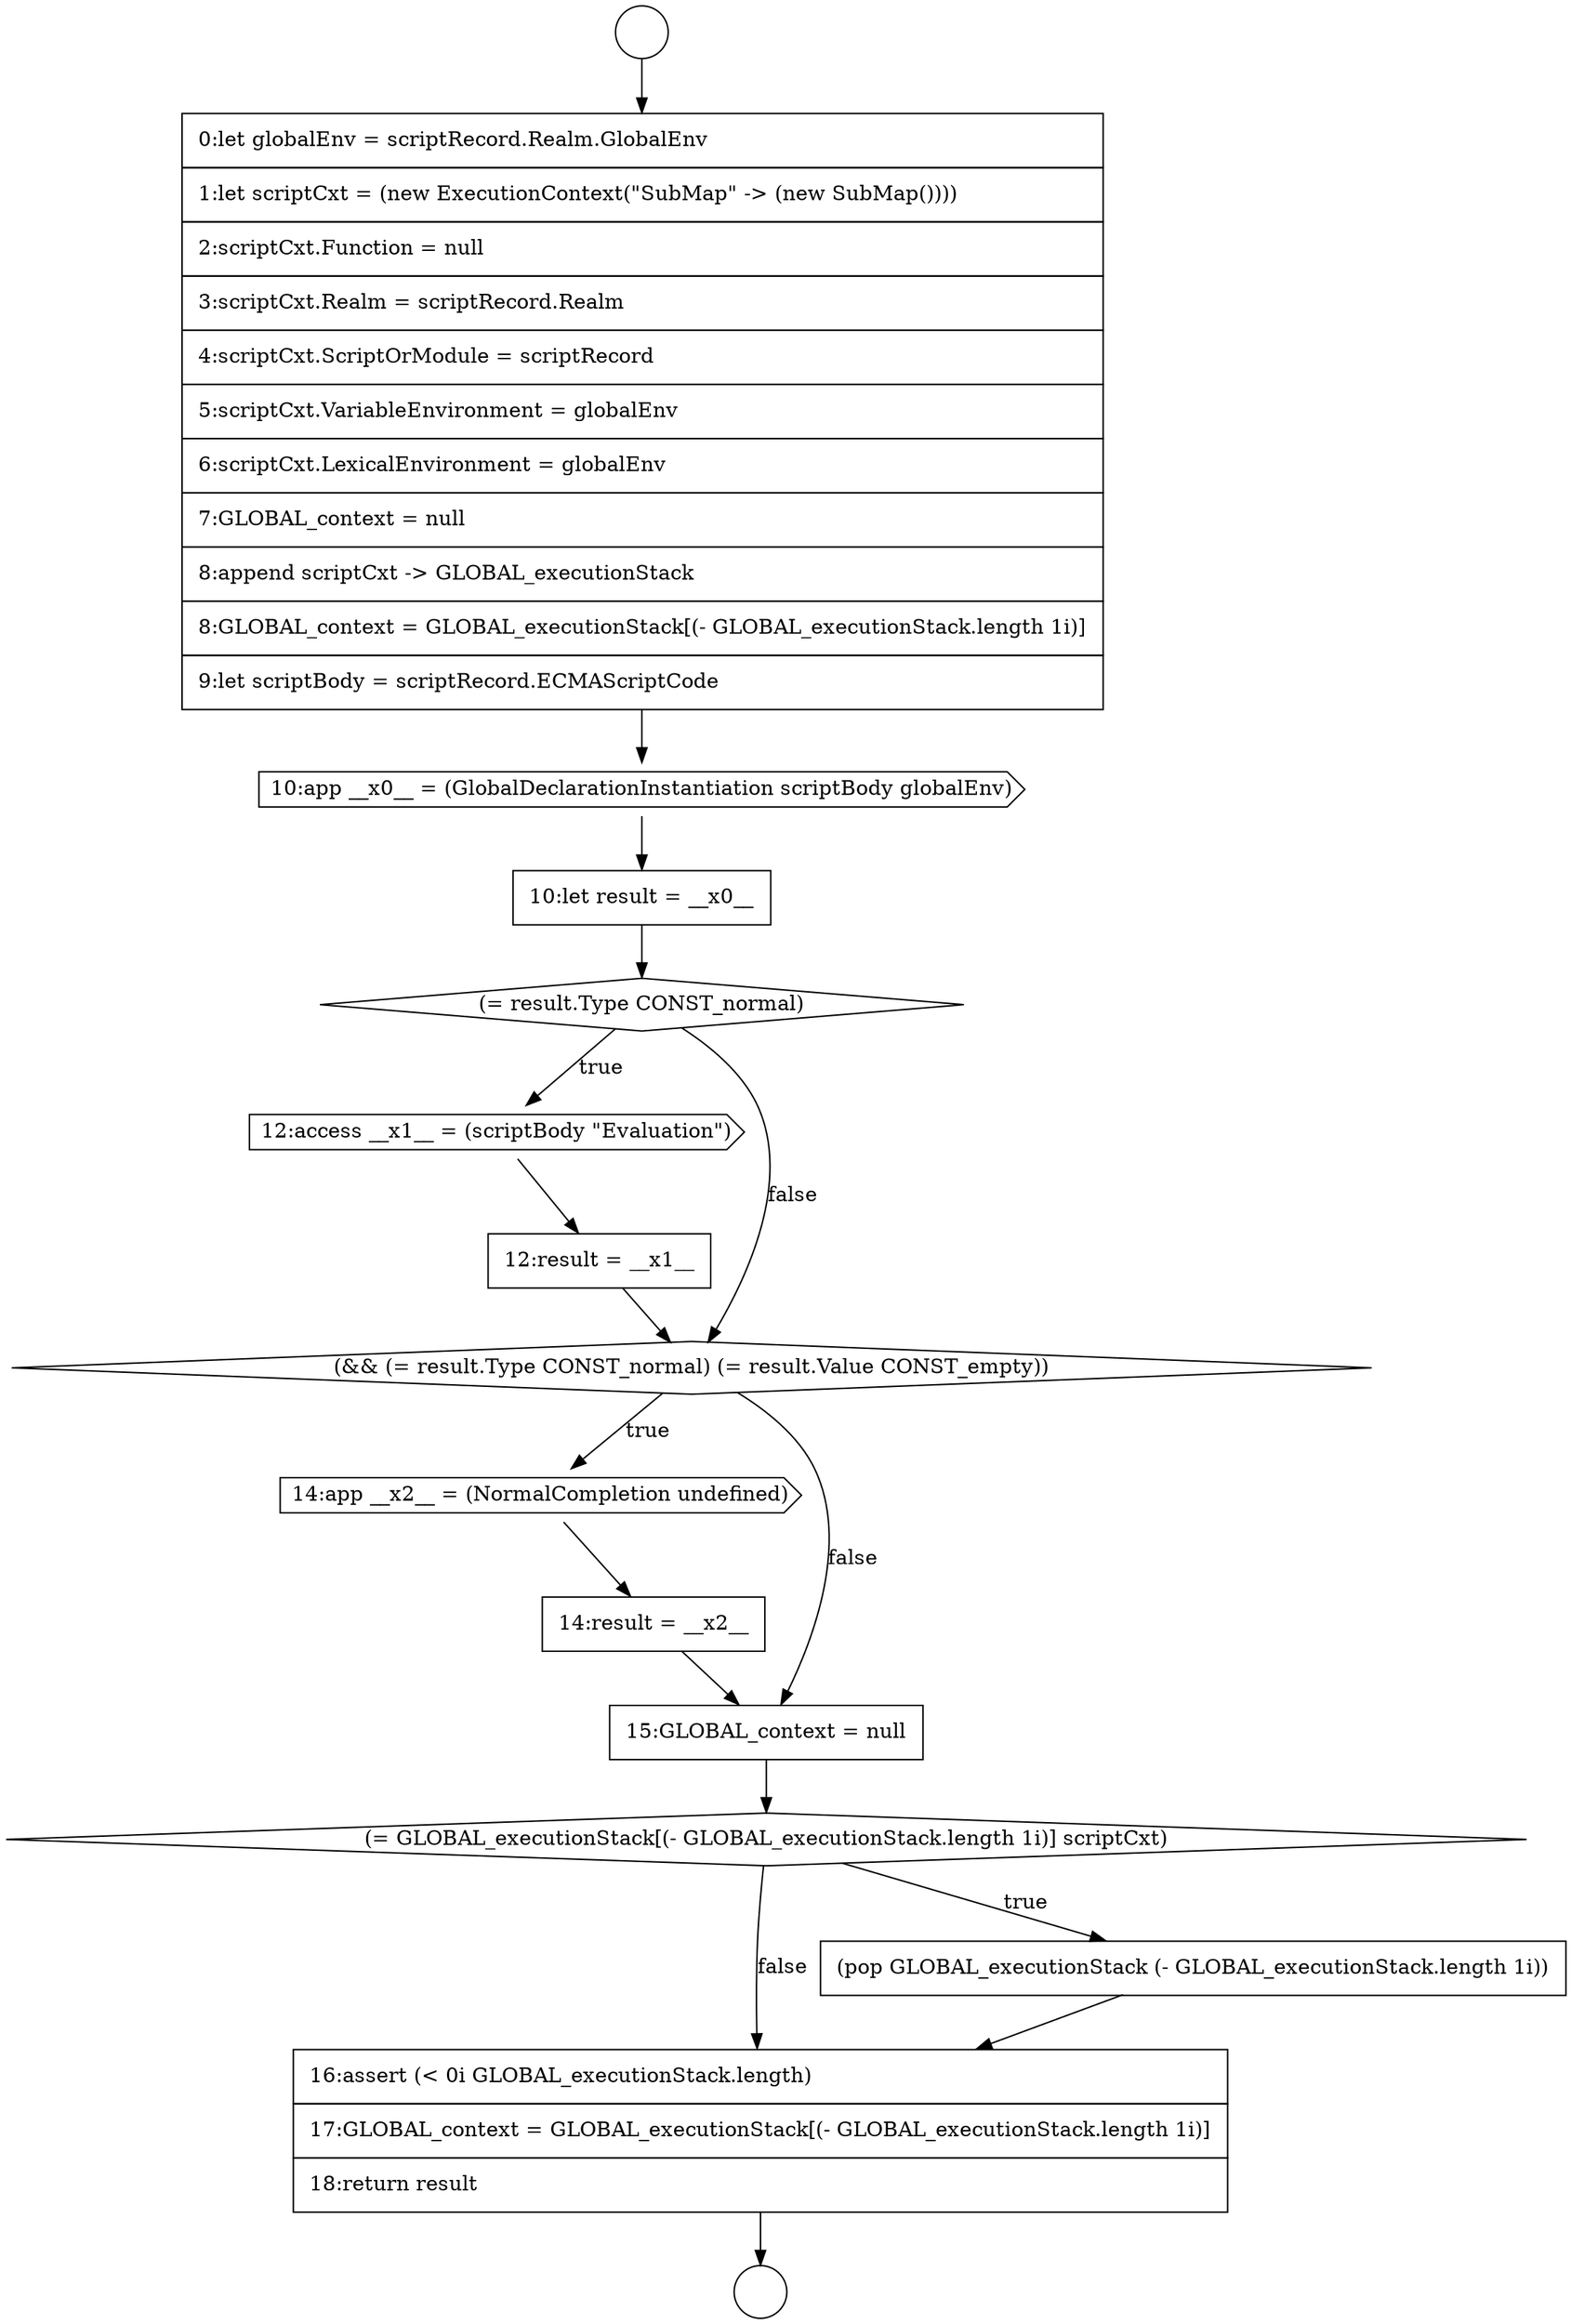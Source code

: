 digraph {
  node0 [shape=circle label=" " color="black" fillcolor="white" style=filled]
  node5 [shape=diamond, label=<<font color="black">(= result.Type CONST_normal)</font>> color="black" fillcolor="white" style=filled]
  node10 [shape=none, margin=0, label=<<font color="black">
    <table border="0" cellborder="1" cellspacing="0" cellpadding="10">
      <tr><td align="left">14:result = __x2__</td></tr>
    </table>
  </font>> color="black" fillcolor="white" style=filled]
  node14 [shape=none, margin=0, label=<<font color="black">
    <table border="0" cellborder="1" cellspacing="0" cellpadding="10">
      <tr><td align="left">16:assert (&lt; 0i GLOBAL_executionStack.length)</td></tr>
      <tr><td align="left">17:GLOBAL_context = GLOBAL_executionStack[(- GLOBAL_executionStack.length 1i)]</td></tr>
      <tr><td align="left">18:return result</td></tr>
    </table>
  </font>> color="black" fillcolor="white" style=filled]
  node1 [shape=circle label=" " color="black" fillcolor="white" style=filled]
  node6 [shape=cds, label=<<font color="black">12:access __x1__ = (scriptBody &quot;Evaluation&quot;)</font>> color="black" fillcolor="white" style=filled]
  node9 [shape=cds, label=<<font color="black">14:app __x2__ = (NormalCompletion undefined)</font>> color="black" fillcolor="white" style=filled]
  node13 [shape=none, margin=0, label=<<font color="black">
    <table border="0" cellborder="1" cellspacing="0" cellpadding="10">
      <tr><td align="left">(pop GLOBAL_executionStack (- GLOBAL_executionStack.length 1i))</td></tr>
    </table>
  </font>> color="black" fillcolor="white" style=filled]
  node2 [shape=none, margin=0, label=<<font color="black">
    <table border="0" cellborder="1" cellspacing="0" cellpadding="10">
      <tr><td align="left">0:let globalEnv = scriptRecord.Realm.GlobalEnv</td></tr>
      <tr><td align="left">1:let scriptCxt = (new ExecutionContext(&quot;SubMap&quot; -&gt; (new SubMap())))</td></tr>
      <tr><td align="left">2:scriptCxt.Function = null</td></tr>
      <tr><td align="left">3:scriptCxt.Realm = scriptRecord.Realm</td></tr>
      <tr><td align="left">4:scriptCxt.ScriptOrModule = scriptRecord</td></tr>
      <tr><td align="left">5:scriptCxt.VariableEnvironment = globalEnv</td></tr>
      <tr><td align="left">6:scriptCxt.LexicalEnvironment = globalEnv</td></tr>
      <tr><td align="left">7:GLOBAL_context = null</td></tr>
      <tr><td align="left">8:append scriptCxt -&gt; GLOBAL_executionStack</td></tr>
      <tr><td align="left">8:GLOBAL_context = GLOBAL_executionStack[(- GLOBAL_executionStack.length 1i)]</td></tr>
      <tr><td align="left">9:let scriptBody = scriptRecord.ECMAScriptCode</td></tr>
    </table>
  </font>> color="black" fillcolor="white" style=filled]
  node12 [shape=diamond, label=<<font color="black">(= GLOBAL_executionStack[(- GLOBAL_executionStack.length 1i)] scriptCxt)</font>> color="black" fillcolor="white" style=filled]
  node7 [shape=none, margin=0, label=<<font color="black">
    <table border="0" cellborder="1" cellspacing="0" cellpadding="10">
      <tr><td align="left">12:result = __x1__</td></tr>
    </table>
  </font>> color="black" fillcolor="white" style=filled]
  node3 [shape=cds, label=<<font color="black">10:app __x0__ = (GlobalDeclarationInstantiation scriptBody globalEnv)</font>> color="black" fillcolor="white" style=filled]
  node11 [shape=none, margin=0, label=<<font color="black">
    <table border="0" cellborder="1" cellspacing="0" cellpadding="10">
      <tr><td align="left">15:GLOBAL_context = null</td></tr>
    </table>
  </font>> color="black" fillcolor="white" style=filled]
  node8 [shape=diamond, label=<<font color="black">(&amp;&amp; (= result.Type CONST_normal) (= result.Value CONST_empty))</font>> color="black" fillcolor="white" style=filled]
  node4 [shape=none, margin=0, label=<<font color="black">
    <table border="0" cellborder="1" cellspacing="0" cellpadding="10">
      <tr><td align="left">10:let result = __x0__</td></tr>
    </table>
  </font>> color="black" fillcolor="white" style=filled]
  node3 -> node4 [ color="black"]
  node7 -> node8 [ color="black"]
  node2 -> node3 [ color="black"]
  node11 -> node12 [ color="black"]
  node0 -> node2 [ color="black"]
  node6 -> node7 [ color="black"]
  node9 -> node10 [ color="black"]
  node10 -> node11 [ color="black"]
  node4 -> node5 [ color="black"]
  node5 -> node6 [label=<<font color="black">true</font>> color="black"]
  node5 -> node8 [label=<<font color="black">false</font>> color="black"]
  node14 -> node1 [ color="black"]
  node12 -> node13 [label=<<font color="black">true</font>> color="black"]
  node12 -> node14 [label=<<font color="black">false</font>> color="black"]
  node13 -> node14 [ color="black"]
  node8 -> node9 [label=<<font color="black">true</font>> color="black"]
  node8 -> node11 [label=<<font color="black">false</font>> color="black"]
}
